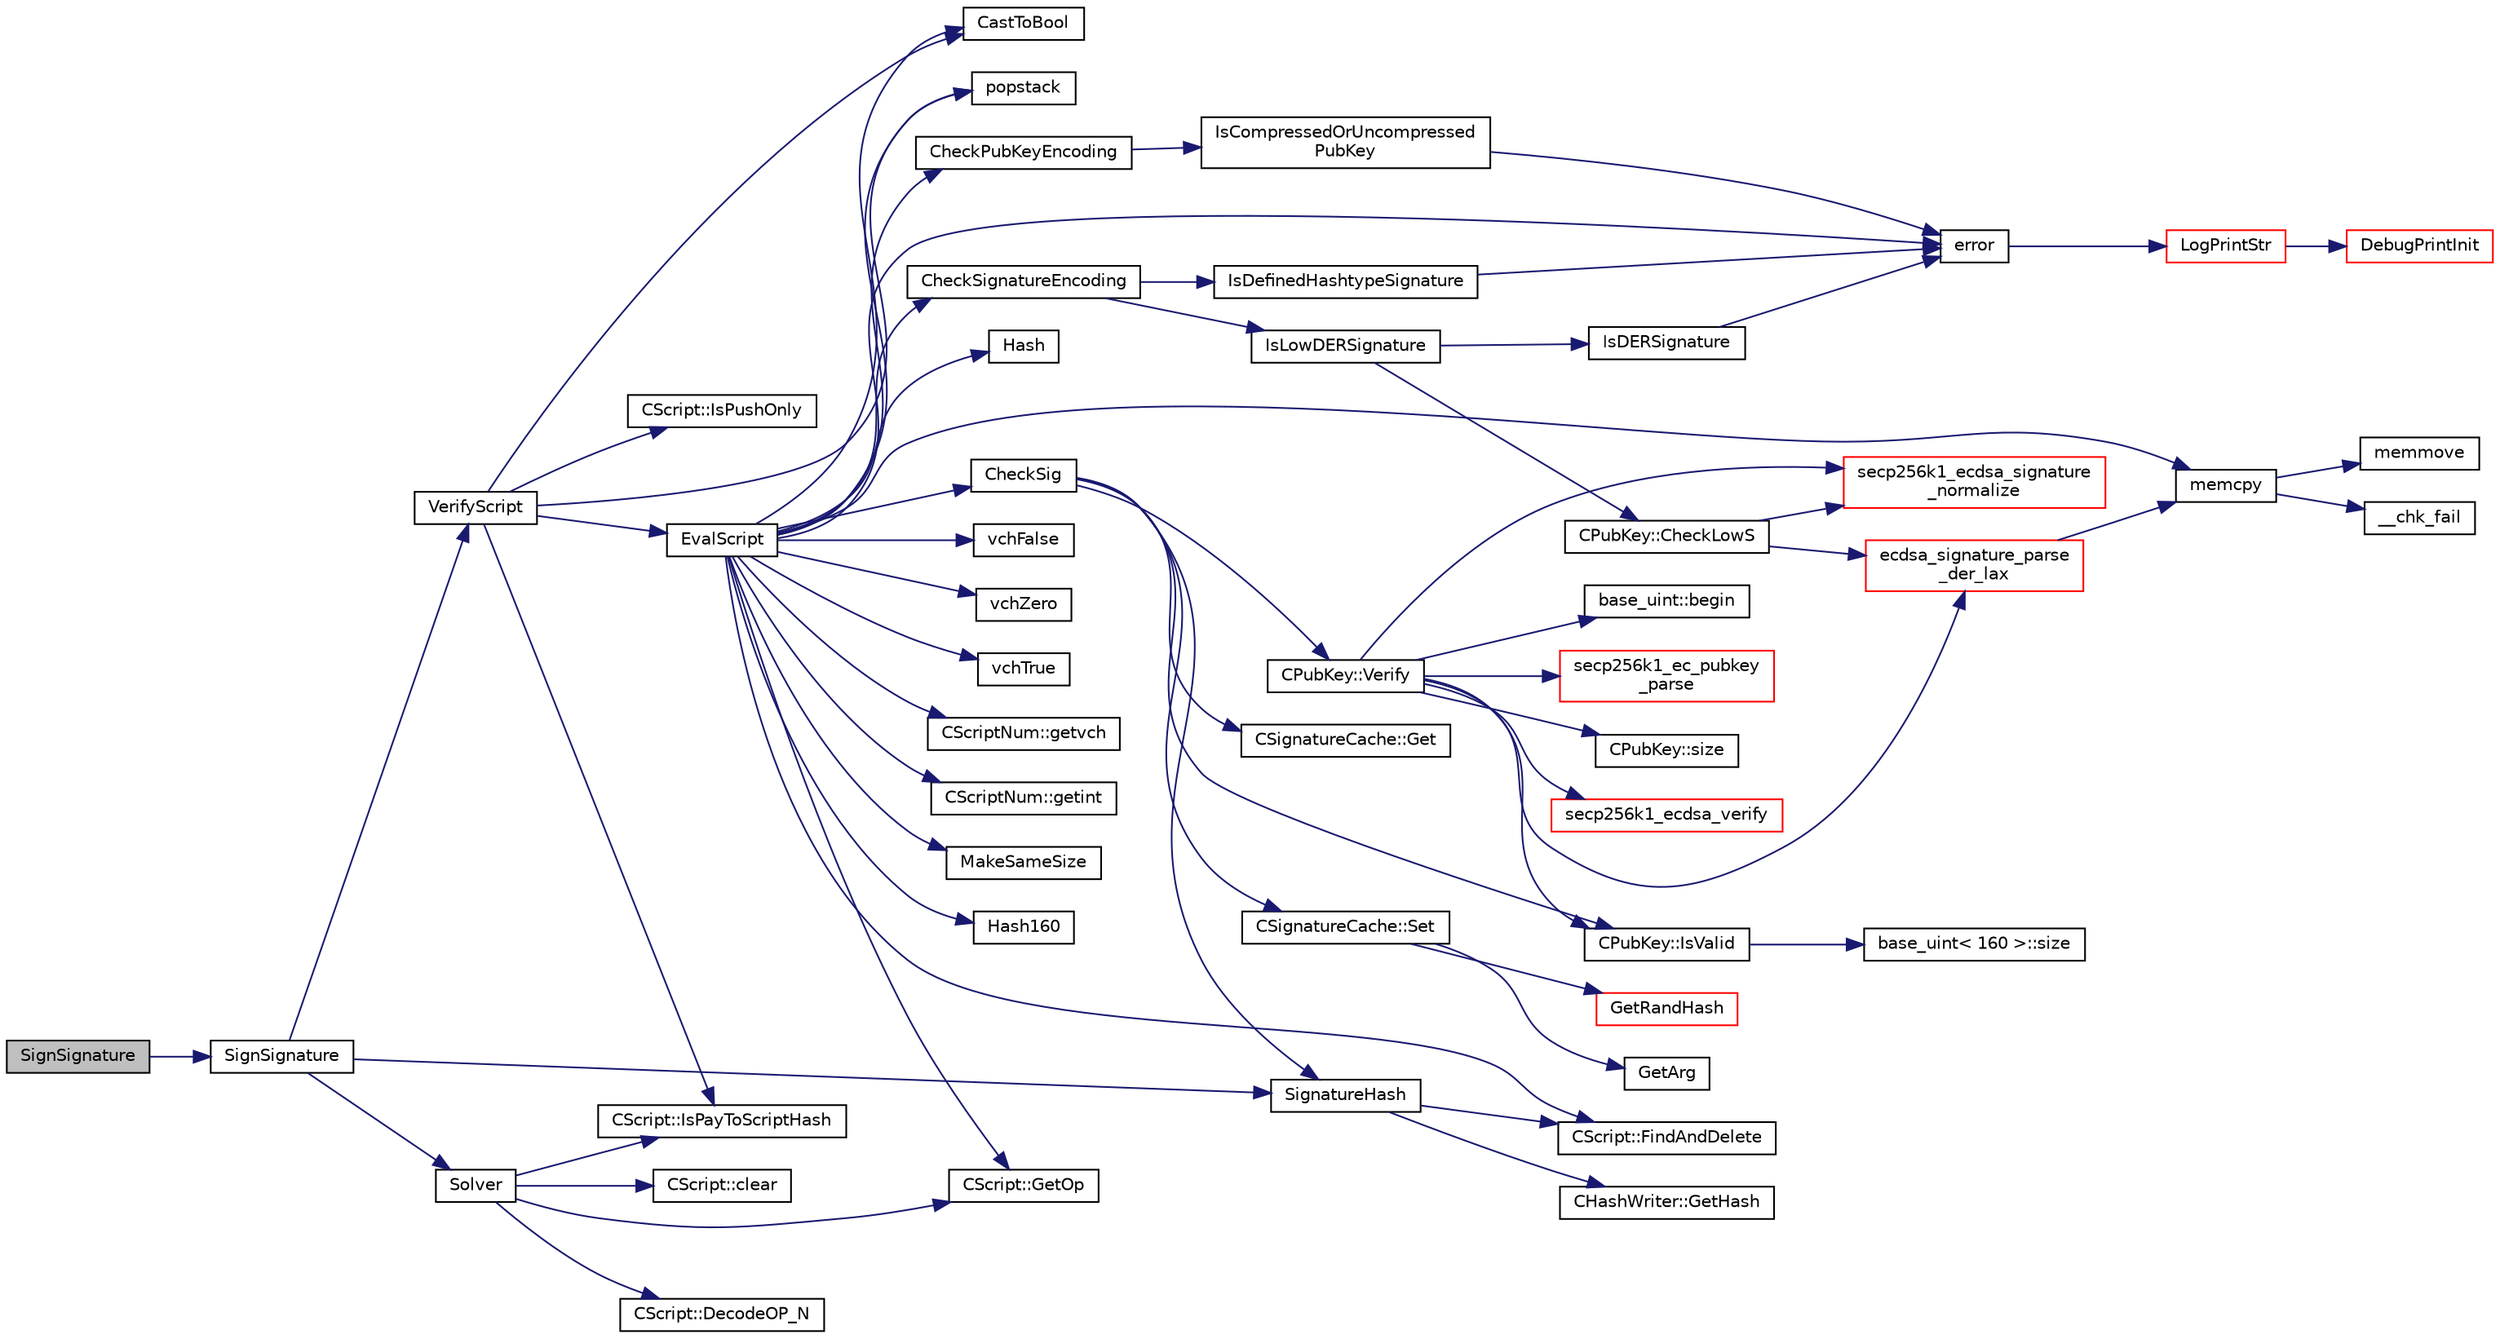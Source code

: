 digraph "SignSignature"
{
  edge [fontname="Helvetica",fontsize="10",labelfontname="Helvetica",labelfontsize="10"];
  node [fontname="Helvetica",fontsize="10",shape=record];
  rankdir="LR";
  Node3517 [label="SignSignature",height=0.2,width=0.4,color="black", fillcolor="grey75", style="filled", fontcolor="black"];
  Node3517 -> Node3518 [color="midnightblue",fontsize="10",style="solid",fontname="Helvetica"];
  Node3518 [label="SignSignature",height=0.2,width=0.4,color="black", fillcolor="white", style="filled",URL="$dd/d0f/script_8cpp.html#afe79ac620f155184a8ddc4bb90081d2e"];
  Node3518 -> Node3519 [color="midnightblue",fontsize="10",style="solid",fontname="Helvetica"];
  Node3519 [label="SignatureHash",height=0.2,width=0.4,color="black", fillcolor="white", style="filled",URL="$dd/d0f/script_8cpp.html#a4086161bb714485e7e3662d9b0ceed7d"];
  Node3519 -> Node3520 [color="midnightblue",fontsize="10",style="solid",fontname="Helvetica"];
  Node3520 [label="CScript::FindAndDelete",height=0.2,width=0.4,color="black", fillcolor="white", style="filled",URL="$d9/d4b/class_c_script.html#aad6e9f84fe8aa2d27a979f1bc2732463"];
  Node3519 -> Node3521 [color="midnightblue",fontsize="10",style="solid",fontname="Helvetica"];
  Node3521 [label="CHashWriter::GetHash",height=0.2,width=0.4,color="black", fillcolor="white", style="filled",URL="$d2/def/class_c_hash_writer.html#ae94a937211502eabf19477630090093a"];
  Node3518 -> Node3522 [color="midnightblue",fontsize="10",style="solid",fontname="Helvetica"];
  Node3522 [label="Solver",height=0.2,width=0.4,color="black", fillcolor="white", style="filled",URL="$dd/d0f/script_8cpp.html#a6ee6be50bff44464e905680c6fcee6dc"];
  Node3522 -> Node3523 [color="midnightblue",fontsize="10",style="solid",fontname="Helvetica"];
  Node3523 [label="CScript::IsPayToScriptHash",height=0.2,width=0.4,color="black", fillcolor="white", style="filled",URL="$d9/d4b/class_c_script.html#a0c3729c606d318923dc06f95d85a0971"];
  Node3522 -> Node3524 [color="midnightblue",fontsize="10",style="solid",fontname="Helvetica"];
  Node3524 [label="CScript::clear",height=0.2,width=0.4,color="black", fillcolor="white", style="filled",URL="$d9/d4b/class_c_script.html#a7b2baf842621f07c4939408acf63377c"];
  Node3522 -> Node3525 [color="midnightblue",fontsize="10",style="solid",fontname="Helvetica"];
  Node3525 [label="CScript::GetOp",height=0.2,width=0.4,color="black", fillcolor="white", style="filled",URL="$d9/d4b/class_c_script.html#a94635ed93d8d244ec3acfa83f9ecfe5f"];
  Node3522 -> Node3526 [color="midnightblue",fontsize="10",style="solid",fontname="Helvetica"];
  Node3526 [label="CScript::DecodeOP_N",height=0.2,width=0.4,color="black", fillcolor="white", style="filled",URL="$d9/d4b/class_c_script.html#a7f975fca06b3e9a17da8ba23c7647e2e"];
  Node3518 -> Node3527 [color="midnightblue",fontsize="10",style="solid",fontname="Helvetica"];
  Node3527 [label="VerifyScript",height=0.2,width=0.4,color="black", fillcolor="white", style="filled",URL="$dd/d0f/script_8cpp.html#a995f521b6ca4a8bfbd02d4cfe226feb6"];
  Node3527 -> Node3528 [color="midnightblue",fontsize="10",style="solid",fontname="Helvetica"];
  Node3528 [label="EvalScript",height=0.2,width=0.4,color="black", fillcolor="white", style="filled",URL="$dd/d0f/script_8cpp.html#a06faacc17cea79366513c22361475a5a"];
  Node3528 -> Node3529 [color="midnightblue",fontsize="10",style="solid",fontname="Helvetica"];
  Node3529 [label="vchFalse",height=0.2,width=0.4,color="black", fillcolor="white", style="filled",URL="$dd/d0f/script_8cpp.html#a6a72ce5c3d29330e70b69f5964aef752"];
  Node3528 -> Node3530 [color="midnightblue",fontsize="10",style="solid",fontname="Helvetica"];
  Node3530 [label="vchZero",height=0.2,width=0.4,color="black", fillcolor="white", style="filled",URL="$dd/d0f/script_8cpp.html#a53582f03e92e860d973791d31b683cbe"];
  Node3528 -> Node3531 [color="midnightblue",fontsize="10",style="solid",fontname="Helvetica"];
  Node3531 [label="vchTrue",height=0.2,width=0.4,color="black", fillcolor="white", style="filled",URL="$dd/d0f/script_8cpp.html#a498c11ff9400e1e200522482a60114b9"];
  Node3528 -> Node3525 [color="midnightblue",fontsize="10",style="solid",fontname="Helvetica"];
  Node3528 -> Node3532 [color="midnightblue",fontsize="10",style="solid",fontname="Helvetica"];
  Node3532 [label="CScriptNum::getvch",height=0.2,width=0.4,color="black", fillcolor="white", style="filled",URL="$d8/d95/class_c_script_num.html#af1684eeaa754266aa5bd4fc5f14c6991"];
  Node3528 -> Node3533 [color="midnightblue",fontsize="10",style="solid",fontname="Helvetica"];
  Node3533 [label="CastToBool",height=0.2,width=0.4,color="black", fillcolor="white", style="filled",URL="$dd/d0f/script_8cpp.html#a43bc2157638b796f2e3144963e00db34"];
  Node3528 -> Node3534 [color="midnightblue",fontsize="10",style="solid",fontname="Helvetica"];
  Node3534 [label="popstack",height=0.2,width=0.4,color="black", fillcolor="white", style="filled",URL="$dd/d0f/script_8cpp.html#a8a6c5e60bc410bea032ace92ff6461ee"];
  Node3528 -> Node3535 [color="midnightblue",fontsize="10",style="solid",fontname="Helvetica"];
  Node3535 [label="CScriptNum::getint",height=0.2,width=0.4,color="black", fillcolor="white", style="filled",URL="$d8/d95/class_c_script_num.html#ae205465ff5e3cfef3f2f6d29d3ee250d"];
  Node3528 -> Node3536 [color="midnightblue",fontsize="10",style="solid",fontname="Helvetica"];
  Node3536 [label="MakeSameSize",height=0.2,width=0.4,color="black", fillcolor="white", style="filled",URL="$dd/d0f/script_8cpp.html#aaf7ccd43a5a96642e2eea2f42333ea72"];
  Node3528 -> Node3537 [color="midnightblue",fontsize="10",style="solid",fontname="Helvetica"];
  Node3537 [label="Hash160",height=0.2,width=0.4,color="black", fillcolor="white", style="filled",URL="$db/dfb/hash_8h.html#a4490f70ddae16e9e48460a0416a48a6b"];
  Node3528 -> Node3538 [color="midnightblue",fontsize="10",style="solid",fontname="Helvetica"];
  Node3538 [label="memcpy",height=0.2,width=0.4,color="black", fillcolor="white", style="filled",URL="$d5/d9f/glibc__compat_8cpp.html#a0f46826ab0466591e136db24394923cf"];
  Node3538 -> Node3539 [color="midnightblue",fontsize="10",style="solid",fontname="Helvetica"];
  Node3539 [label="memmove",height=0.2,width=0.4,color="black", fillcolor="white", style="filled",URL="$d5/d9f/glibc__compat_8cpp.html#a9778d49e9029dd75bc53ecbbf9f5e9a1"];
  Node3538 -> Node3540 [color="midnightblue",fontsize="10",style="solid",fontname="Helvetica"];
  Node3540 [label="__chk_fail",height=0.2,width=0.4,color="black", fillcolor="white", style="filled",URL="$d5/d9f/glibc__compat_8cpp.html#a424ac71631da5ada2976630ff67051d1"];
  Node3528 -> Node3541 [color="midnightblue",fontsize="10",style="solid",fontname="Helvetica"];
  Node3541 [label="Hash",height=0.2,width=0.4,color="black", fillcolor="white", style="filled",URL="$db/dfb/hash_8h.html#ab3f6c437460137530d86e09c2c102e99"];
  Node3528 -> Node3520 [color="midnightblue",fontsize="10",style="solid",fontname="Helvetica"];
  Node3528 -> Node3542 [color="midnightblue",fontsize="10",style="solid",fontname="Helvetica"];
  Node3542 [label="CheckSignatureEncoding",height=0.2,width=0.4,color="black", fillcolor="white", style="filled",URL="$dd/d0f/script_8cpp.html#a12d14b6b219e70fe8e9a34cf6ea29c7c"];
  Node3542 -> Node3543 [color="midnightblue",fontsize="10",style="solid",fontname="Helvetica"];
  Node3543 [label="IsLowDERSignature",height=0.2,width=0.4,color="black", fillcolor="white", style="filled",URL="$dd/d0f/script_8cpp.html#a0fd00c3aff80aafc124933b1c789c660"];
  Node3543 -> Node3544 [color="midnightblue",fontsize="10",style="solid",fontname="Helvetica"];
  Node3544 [label="IsDERSignature",height=0.2,width=0.4,color="black", fillcolor="white", style="filled",URL="$dd/d0f/script_8cpp.html#a085cff21cf73b4aa50c6fc5a0082ad85"];
  Node3544 -> Node3545 [color="midnightblue",fontsize="10",style="solid",fontname="Helvetica"];
  Node3545 [label="error",height=0.2,width=0.4,color="black", fillcolor="white", style="filled",URL="$d8/d3c/util_8h.html#af8985880cf4ef26df0a5aa2ffcb76662"];
  Node3545 -> Node3546 [color="midnightblue",fontsize="10",style="solid",fontname="Helvetica"];
  Node3546 [label="LogPrintStr",height=0.2,width=0.4,color="red", fillcolor="white", style="filled",URL="$d8/d3c/util_8h.html#afd4c3002b2797c0560adddb6af3ca1da"];
  Node3546 -> Node3547 [color="midnightblue",fontsize="10",style="solid",fontname="Helvetica"];
  Node3547 [label="DebugPrintInit",height=0.2,width=0.4,color="red", fillcolor="white", style="filled",URL="$df/d2d/util_8cpp.html#a751ff5f21d880737811136b5e0bcea12"];
  Node3543 -> Node3555 [color="midnightblue",fontsize="10",style="solid",fontname="Helvetica"];
  Node3555 [label="CPubKey::CheckLowS",height=0.2,width=0.4,color="black", fillcolor="white", style="filled",URL="$da/d4e/class_c_pub_key.html#a4ada230ef593456ef9088c28fd5ca34e",tooltip="Check whether a signature is normalized (lower-S). "];
  Node3555 -> Node3556 [color="midnightblue",fontsize="10",style="solid",fontname="Helvetica"];
  Node3556 [label="ecdsa_signature_parse\l_der_lax",height=0.2,width=0.4,color="red", fillcolor="white", style="filled",URL="$da/d8e/pubkey_8cpp.html#acd68762de13ffb2c909fcf12acfea0fd",tooltip="This function is taken from the libsecp256k1 distribution and implements DER parsing for ECDSA signat..."];
  Node3556 -> Node3538 [color="midnightblue",fontsize="10",style="solid",fontname="Helvetica"];
  Node3555 -> Node3561 [color="midnightblue",fontsize="10",style="solid",fontname="Helvetica"];
  Node3561 [label="secp256k1_ecdsa_signature\l_normalize",height=0.2,width=0.4,color="red", fillcolor="white", style="filled",URL="$d7/dd3/secp256k1_8h.html#a93ec36a19229f08acc5ff1ca613ab3a1",tooltip="Convert a signature to a normalized lower-S form. "];
  Node3542 -> Node3565 [color="midnightblue",fontsize="10",style="solid",fontname="Helvetica"];
  Node3565 [label="IsDefinedHashtypeSignature",height=0.2,width=0.4,color="black", fillcolor="white", style="filled",URL="$dd/d0f/script_8cpp.html#a10b82cfa960aba7c714878a6c5ba6424"];
  Node3565 -> Node3545 [color="midnightblue",fontsize="10",style="solid",fontname="Helvetica"];
  Node3528 -> Node3566 [color="midnightblue",fontsize="10",style="solid",fontname="Helvetica"];
  Node3566 [label="CheckPubKeyEncoding",height=0.2,width=0.4,color="black", fillcolor="white", style="filled",URL="$dd/d0f/script_8cpp.html#aec208a0fbaa42e181985417445545e4d"];
  Node3566 -> Node3567 [color="midnightblue",fontsize="10",style="solid",fontname="Helvetica"];
  Node3567 [label="IsCompressedOrUncompressed\lPubKey",height=0.2,width=0.4,color="black", fillcolor="white", style="filled",URL="$dd/d0f/script_8cpp.html#a911a8699bdb4314ccba8553ba3522d23"];
  Node3567 -> Node3545 [color="midnightblue",fontsize="10",style="solid",fontname="Helvetica"];
  Node3528 -> Node3568 [color="midnightblue",fontsize="10",style="solid",fontname="Helvetica"];
  Node3568 [label="CheckSig",height=0.2,width=0.4,color="black", fillcolor="white", style="filled",URL="$dd/d0f/script_8cpp.html#af1a7eb0123f11ad1154249f4a4c1a9d1"];
  Node3568 -> Node3569 [color="midnightblue",fontsize="10",style="solid",fontname="Helvetica"];
  Node3569 [label="CPubKey::IsValid",height=0.2,width=0.4,color="black", fillcolor="white", style="filled",URL="$da/d4e/class_c_pub_key.html#a4fa94293cf8577fd039b9a133f6c7f30"];
  Node3569 -> Node3570 [color="midnightblue",fontsize="10",style="solid",fontname="Helvetica"];
  Node3570 [label="base_uint\< 160 \>::size",height=0.2,width=0.4,color="black", fillcolor="white", style="filled",URL="$da/df7/classbase__uint.html#a1f49b034e686269601ea89b0319b8004"];
  Node3568 -> Node3519 [color="midnightblue",fontsize="10",style="solid",fontname="Helvetica"];
  Node3568 -> Node3571 [color="midnightblue",fontsize="10",style="solid",fontname="Helvetica"];
  Node3571 [label="CSignatureCache::Get",height=0.2,width=0.4,color="black", fillcolor="white", style="filled",URL="$df/d87/class_c_signature_cache.html#a9c1dbf6b015d35145f058ace43eac107"];
  Node3568 -> Node3572 [color="midnightblue",fontsize="10",style="solid",fontname="Helvetica"];
  Node3572 [label="CPubKey::Verify",height=0.2,width=0.4,color="black", fillcolor="white", style="filled",URL="$da/d4e/class_c_pub_key.html#a5b3fef213b227394ca9d0a1e3baa957e"];
  Node3572 -> Node3569 [color="midnightblue",fontsize="10",style="solid",fontname="Helvetica"];
  Node3572 -> Node3573 [color="midnightblue",fontsize="10",style="solid",fontname="Helvetica"];
  Node3573 [label="secp256k1_ec_pubkey\l_parse",height=0.2,width=0.4,color="red", fillcolor="white", style="filled",URL="$d7/dd3/secp256k1_8h.html#a4e5dc8952c9a7e791376505ef2023ca1",tooltip="Parse a variable-length public key into the pubkey object. "];
  Node3572 -> Node3581 [color="midnightblue",fontsize="10",style="solid",fontname="Helvetica"];
  Node3581 [label="CPubKey::size",height=0.2,width=0.4,color="black", fillcolor="white", style="filled",URL="$da/d4e/class_c_pub_key.html#a6bb28fcf0a5f799c69f5b7269363b309"];
  Node3572 -> Node3556 [color="midnightblue",fontsize="10",style="solid",fontname="Helvetica"];
  Node3572 -> Node3561 [color="midnightblue",fontsize="10",style="solid",fontname="Helvetica"];
  Node3572 -> Node3582 [color="midnightblue",fontsize="10",style="solid",fontname="Helvetica"];
  Node3582 [label="secp256k1_ecdsa_verify",height=0.2,width=0.4,color="red", fillcolor="white", style="filled",URL="$d7/dd3/secp256k1_8h.html#a41065390f9039c4140ec04999724987d",tooltip="Verify an ECDSA signature. "];
  Node3572 -> Node3590 [color="midnightblue",fontsize="10",style="solid",fontname="Helvetica"];
  Node3590 [label="base_uint::begin",height=0.2,width=0.4,color="black", fillcolor="white", style="filled",URL="$da/df7/classbase__uint.html#aaa32054bf4e8fbb31d54a75f6065174d"];
  Node3568 -> Node3591 [color="midnightblue",fontsize="10",style="solid",fontname="Helvetica"];
  Node3591 [label="CSignatureCache::Set",height=0.2,width=0.4,color="black", fillcolor="white", style="filled",URL="$df/d87/class_c_signature_cache.html#ac2e63052c7b13f73fa0f6f4624e29c07"];
  Node3591 -> Node3592 [color="midnightblue",fontsize="10",style="solid",fontname="Helvetica"];
  Node3592 [label="GetArg",height=0.2,width=0.4,color="black", fillcolor="white", style="filled",URL="$df/d2d/util_8cpp.html#a24f685720bf40370e5bd2a192ad50cd8",tooltip="Return string argument or default value. "];
  Node3591 -> Node3593 [color="midnightblue",fontsize="10",style="solid",fontname="Helvetica"];
  Node3593 [label="GetRandHash",height=0.2,width=0.4,color="red", fillcolor="white", style="filled",URL="$df/d2d/util_8cpp.html#af3aedae75efabb170337a497457f7ecf"];
  Node3528 -> Node3545 [color="midnightblue",fontsize="10",style="solid",fontname="Helvetica"];
  Node3527 -> Node3533 [color="midnightblue",fontsize="10",style="solid",fontname="Helvetica"];
  Node3527 -> Node3523 [color="midnightblue",fontsize="10",style="solid",fontname="Helvetica"];
  Node3527 -> Node3597 [color="midnightblue",fontsize="10",style="solid",fontname="Helvetica"];
  Node3597 [label="CScript::IsPushOnly",height=0.2,width=0.4,color="black", fillcolor="white", style="filled",URL="$d9/d4b/class_c_script.html#a804771eeafb1039672515eabbc823274"];
  Node3527 -> Node3534 [color="midnightblue",fontsize="10",style="solid",fontname="Helvetica"];
}
